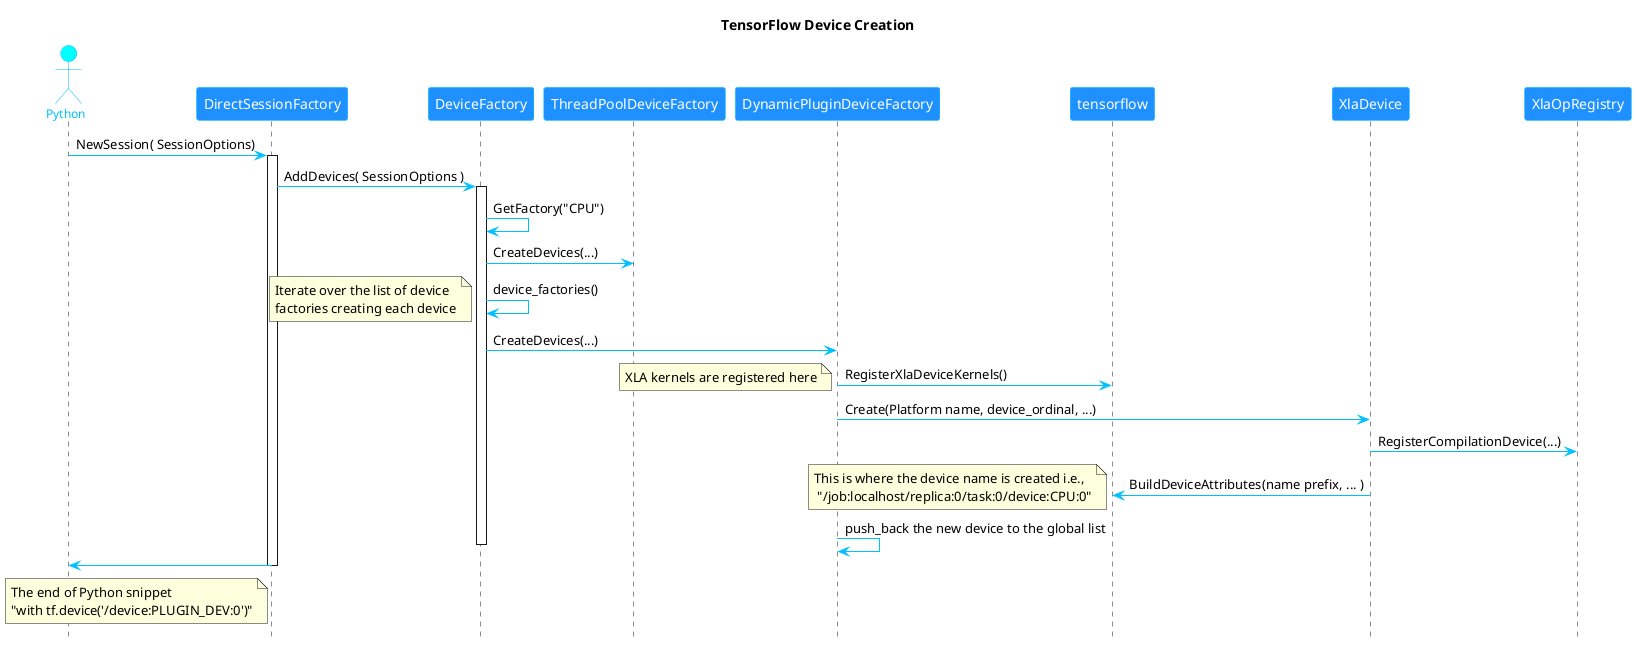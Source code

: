 @startuml
title "TensorFlow Device Creation"

hide footbox
skinparam sequence {
    ArrowColor DeepSkyBlue
    ActorBorderColor DeepSkyBlue

    ParticipantBorderColor DeepSkyBlue
    ParticipantBackgroundColor DodgerBlue
    'ParticipantFontName Impact
    ParticipantFontSize 14
    ParticipantFontColor #FFFFFF

    ActorBackgroundColor aqua
    ActorFontColor DeepSkyBlue
    ActorFontSize 12
    ActorFontName Aapex
}

actor Python
Python -> DirectSessionFactory: NewSession( SessionOptions)
activate DirectSessionFactory

DirectSessionFactory -> DeviceFactory: AddDevices( SessionOptions )
activate DeviceFactory
DeviceFactory -> DeviceFactory: GetFactory("CPU")
DeviceFactory -> ThreadPoolDeviceFactory: CreateDevices(...)

' Create the rest of devices including pluguins.
DeviceFactory -> DeviceFactory: device_factories()
note left: Iterate over the list of device \nfactories creating each device

DeviceFactory -> DynamicPluginDeviceFactory: CreateDevices(...)
DynamicPluginDeviceFactory -> tensorflow: RegisterXlaDeviceKernels()
note left: XLA kernels are registered here

DynamicPluginDeviceFactory -> XlaDevice:Create(Platform name, device_ordinal, ...)
XlaDevice -> XlaOpRegistry : RegisterCompilationDevice(...)
XlaDevice ->tensorflow : BuildDeviceAttributes(name prefix, ... )
note left: This is where the device name is created i.e.,\n "/job:localhost/replica:0/task:0/device:CPU:0"

DynamicPluginDeviceFactory -> DynamicPluginDeviceFactory : push_back the new device to the global list

deactivate DeviceFactory

DirectSessionFactory -> Python
deactivate DirectSessionFactory
note left DirectSessionFactory: The end of Python snippet \n"with tf.device('/device:PLUGIN_DEV:0')"
@enduml